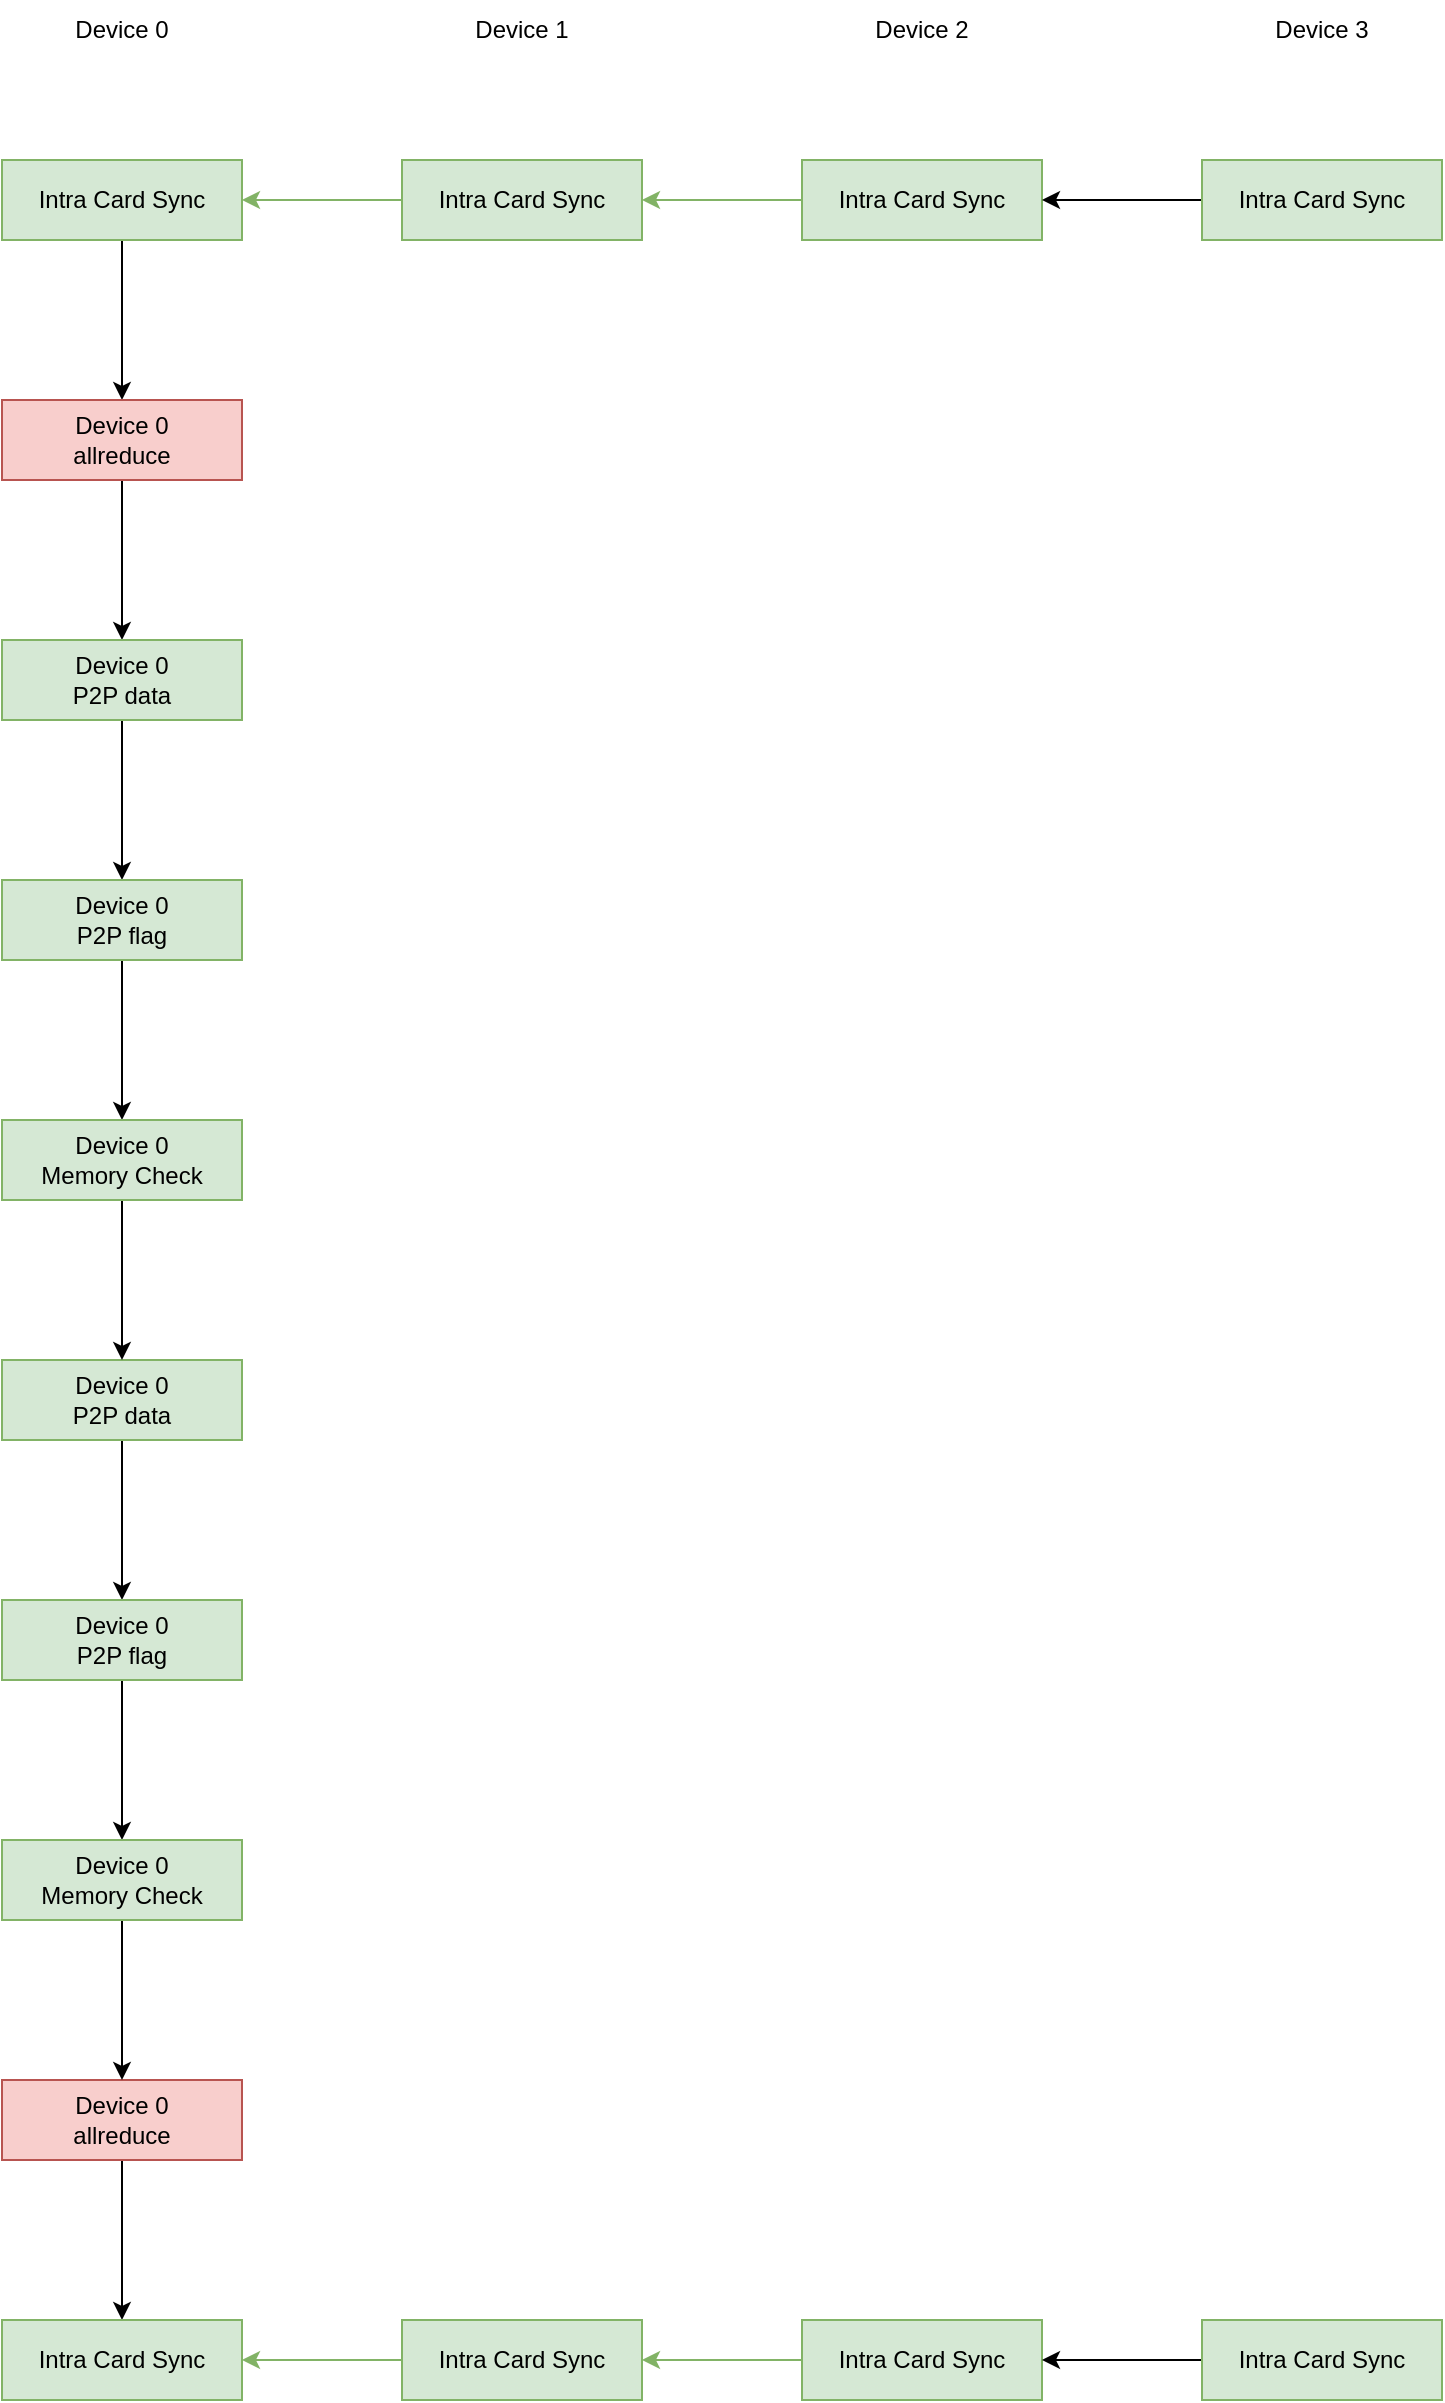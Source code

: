<mxfile version="21.6.9" type="github">
  <diagram name="Page-1" id="izLy7EPjRr3NcosqGQrw">
    <mxGraphModel dx="2074" dy="1150" grid="1" gridSize="10" guides="1" tooltips="1" connect="1" arrows="1" fold="1" page="1" pageScale="1" pageWidth="850" pageHeight="1100" math="0" shadow="0">
      <root>
        <mxCell id="0" />
        <mxCell id="1" parent="0" />
        <mxCell id="YWgQtN8wQ2q7qO5Ea54q-7" value="" style="edgeStyle=orthogonalEdgeStyle;rounded=0;orthogonalLoop=1;jettySize=auto;html=1;" edge="1" parent="1" source="YWgQtN8wQ2q7qO5Ea54q-1" target="YWgQtN8wQ2q7qO5Ea54q-2">
          <mxGeometry relative="1" as="geometry" />
        </mxCell>
        <mxCell id="YWgQtN8wQ2q7qO5Ea54q-1" value="Intra Card Sync" style="rounded=0;whiteSpace=wrap;html=1;fillColor=#d5e8d4;strokeColor=#82b366;" vertex="1" parent="1">
          <mxGeometry x="120" y="200" width="120" height="40" as="geometry" />
        </mxCell>
        <mxCell id="YWgQtN8wQ2q7qO5Ea54q-8" value="" style="edgeStyle=orthogonalEdgeStyle;rounded=0;orthogonalLoop=1;jettySize=auto;html=1;" edge="1" parent="1" source="YWgQtN8wQ2q7qO5Ea54q-2" target="YWgQtN8wQ2q7qO5Ea54q-3">
          <mxGeometry relative="1" as="geometry" />
        </mxCell>
        <mxCell id="YWgQtN8wQ2q7qO5Ea54q-2" value="Device 0&lt;br&gt;allreduce" style="rounded=0;whiteSpace=wrap;html=1;fillColor=#f8cecc;strokeColor=#b85450;" vertex="1" parent="1">
          <mxGeometry x="120" y="320" width="120" height="40" as="geometry" />
        </mxCell>
        <mxCell id="YWgQtN8wQ2q7qO5Ea54q-9" value="" style="edgeStyle=orthogonalEdgeStyle;rounded=0;orthogonalLoop=1;jettySize=auto;html=1;" edge="1" parent="1" source="YWgQtN8wQ2q7qO5Ea54q-3" target="YWgQtN8wQ2q7qO5Ea54q-4">
          <mxGeometry relative="1" as="geometry" />
        </mxCell>
        <mxCell id="YWgQtN8wQ2q7qO5Ea54q-3" value="Device 0&lt;br&gt;P2P data" style="rounded=0;whiteSpace=wrap;html=1;fillColor=#d5e8d4;strokeColor=#82b366;" vertex="1" parent="1">
          <mxGeometry x="120" y="440" width="120" height="40" as="geometry" />
        </mxCell>
        <mxCell id="YWgQtN8wQ2q7qO5Ea54q-21" value="" style="edgeStyle=orthogonalEdgeStyle;rounded=0;orthogonalLoop=1;jettySize=auto;html=1;" edge="1" parent="1" source="YWgQtN8wQ2q7qO5Ea54q-4" target="YWgQtN8wQ2q7qO5Ea54q-20">
          <mxGeometry relative="1" as="geometry" />
        </mxCell>
        <mxCell id="YWgQtN8wQ2q7qO5Ea54q-4" value="Device 0&lt;br style=&quot;border-color: var(--border-color);&quot;&gt;P2P flag" style="rounded=0;whiteSpace=wrap;html=1;fillColor=#d5e8d4;strokeColor=#82b366;" vertex="1" parent="1">
          <mxGeometry x="120" y="560" width="120" height="40" as="geometry" />
        </mxCell>
        <mxCell id="YWgQtN8wQ2q7qO5Ea54q-11" value="" style="edgeStyle=orthogonalEdgeStyle;rounded=0;orthogonalLoop=1;jettySize=auto;html=1;" edge="1" parent="1" source="YWgQtN8wQ2q7qO5Ea54q-5" target="YWgQtN8wQ2q7qO5Ea54q-6">
          <mxGeometry relative="1" as="geometry" />
        </mxCell>
        <mxCell id="YWgQtN8wQ2q7qO5Ea54q-5" value="Device 0&lt;br style=&quot;border-color: var(--border-color);&quot;&gt;P2P data" style="rounded=0;whiteSpace=wrap;html=1;fillColor=#d5e8d4;strokeColor=#82b366;" vertex="1" parent="1">
          <mxGeometry x="120" y="800" width="120" height="40" as="geometry" />
        </mxCell>
        <mxCell id="YWgQtN8wQ2q7qO5Ea54q-13" value="" style="edgeStyle=orthogonalEdgeStyle;rounded=0;orthogonalLoop=1;jettySize=auto;html=1;" edge="1" parent="1" source="YWgQtN8wQ2q7qO5Ea54q-6">
          <mxGeometry relative="1" as="geometry">
            <mxPoint x="180" y="1040" as="targetPoint" />
          </mxGeometry>
        </mxCell>
        <mxCell id="YWgQtN8wQ2q7qO5Ea54q-6" value="Device 0&lt;br style=&quot;border-color: var(--border-color);&quot;&gt;P2P flag" style="rounded=0;whiteSpace=wrap;html=1;fillColor=#d5e8d4;strokeColor=#82b366;" vertex="1" parent="1">
          <mxGeometry x="120" y="920" width="120" height="40" as="geometry" />
        </mxCell>
        <mxCell id="YWgQtN8wQ2q7qO5Ea54q-18" value="" style="edgeStyle=orthogonalEdgeStyle;rounded=0;orthogonalLoop=1;jettySize=auto;html=1;fillColor=#d5e8d4;strokeColor=#82b366;" edge="1" parent="1" source="YWgQtN8wQ2q7qO5Ea54q-14" target="YWgQtN8wQ2q7qO5Ea54q-1">
          <mxGeometry relative="1" as="geometry" />
        </mxCell>
        <mxCell id="YWgQtN8wQ2q7qO5Ea54q-14" value="Intra Card Sync" style="rounded=0;whiteSpace=wrap;html=1;fillColor=#d5e8d4;strokeColor=#82b366;" vertex="1" parent="1">
          <mxGeometry x="320" y="200" width="120" height="40" as="geometry" />
        </mxCell>
        <mxCell id="YWgQtN8wQ2q7qO5Ea54q-19" value="" style="edgeStyle=orthogonalEdgeStyle;rounded=0;orthogonalLoop=1;jettySize=auto;html=1;fillColor=#d5e8d4;strokeColor=#82b366;" edge="1" parent="1" source="YWgQtN8wQ2q7qO5Ea54q-15" target="YWgQtN8wQ2q7qO5Ea54q-14">
          <mxGeometry relative="1" as="geometry" />
        </mxCell>
        <mxCell id="YWgQtN8wQ2q7qO5Ea54q-15" value="Intra Card Sync" style="rounded=0;whiteSpace=wrap;html=1;fillColor=#d5e8d4;strokeColor=#82b366;" vertex="1" parent="1">
          <mxGeometry x="520" y="200" width="120" height="40" as="geometry" />
        </mxCell>
        <mxCell id="YWgQtN8wQ2q7qO5Ea54q-22" value="" style="edgeStyle=orthogonalEdgeStyle;rounded=0;orthogonalLoop=1;jettySize=auto;html=1;" edge="1" parent="1" source="YWgQtN8wQ2q7qO5Ea54q-20" target="YWgQtN8wQ2q7qO5Ea54q-5">
          <mxGeometry relative="1" as="geometry" />
        </mxCell>
        <mxCell id="YWgQtN8wQ2q7qO5Ea54q-20" value="Device 0&lt;br&gt;Memory Check" style="rounded=0;whiteSpace=wrap;html=1;fillColor=#d5e8d4;strokeColor=#82b366;" vertex="1" parent="1">
          <mxGeometry x="120" y="680" width="120" height="40" as="geometry" />
        </mxCell>
        <mxCell id="YWgQtN8wQ2q7qO5Ea54q-31" value="" style="edgeStyle=orthogonalEdgeStyle;rounded=0;orthogonalLoop=1;jettySize=auto;html=1;" edge="1" parent="1" source="YWgQtN8wQ2q7qO5Ea54q-32" target="YWgQtN8wQ2q7qO5Ea54q-33">
          <mxGeometry relative="1" as="geometry" />
        </mxCell>
        <mxCell id="YWgQtN8wQ2q7qO5Ea54q-32" value="Device 0&lt;br&gt;allreduce" style="rounded=0;whiteSpace=wrap;html=1;fillColor=#f8cecc;strokeColor=#b85450;" vertex="1" parent="1">
          <mxGeometry x="120" y="1160" width="120" height="40" as="geometry" />
        </mxCell>
        <mxCell id="YWgQtN8wQ2q7qO5Ea54q-33" value="Intra Card Sync" style="rounded=0;whiteSpace=wrap;html=1;fillColor=#d5e8d4;strokeColor=#82b366;" vertex="1" parent="1">
          <mxGeometry x="120" y="1280" width="120" height="40" as="geometry" />
        </mxCell>
        <mxCell id="YWgQtN8wQ2q7qO5Ea54q-34" value="" style="edgeStyle=orthogonalEdgeStyle;rounded=0;orthogonalLoop=1;jettySize=auto;html=1;fillColor=#d5e8d4;strokeColor=#82b366;" edge="1" parent="1" source="YWgQtN8wQ2q7qO5Ea54q-35" target="YWgQtN8wQ2q7qO5Ea54q-33">
          <mxGeometry relative="1" as="geometry" />
        </mxCell>
        <mxCell id="YWgQtN8wQ2q7qO5Ea54q-35" value="Intra Card Sync" style="rounded=0;whiteSpace=wrap;html=1;fillColor=#d5e8d4;strokeColor=#82b366;" vertex="1" parent="1">
          <mxGeometry x="320" y="1280" width="120" height="40" as="geometry" />
        </mxCell>
        <mxCell id="YWgQtN8wQ2q7qO5Ea54q-36" value="" style="edgeStyle=orthogonalEdgeStyle;rounded=0;orthogonalLoop=1;jettySize=auto;html=1;fillColor=#d5e8d4;strokeColor=#82b366;" edge="1" parent="1" source="YWgQtN8wQ2q7qO5Ea54q-37" target="YWgQtN8wQ2q7qO5Ea54q-35">
          <mxGeometry relative="1" as="geometry" />
        </mxCell>
        <mxCell id="YWgQtN8wQ2q7qO5Ea54q-37" value="Intra Card Sync" style="rounded=0;whiteSpace=wrap;html=1;fillColor=#d5e8d4;strokeColor=#82b366;" vertex="1" parent="1">
          <mxGeometry x="520" y="1280" width="120" height="40" as="geometry" />
        </mxCell>
        <mxCell id="YWgQtN8wQ2q7qO5Ea54q-41" value="" style="edgeStyle=orthogonalEdgeStyle;rounded=0;orthogonalLoop=1;jettySize=auto;html=1;" edge="1" parent="1" source="YWgQtN8wQ2q7qO5Ea54q-40" target="YWgQtN8wQ2q7qO5Ea54q-32">
          <mxGeometry relative="1" as="geometry" />
        </mxCell>
        <mxCell id="YWgQtN8wQ2q7qO5Ea54q-40" value="Device 0&lt;br&gt;Memory Check" style="rounded=0;whiteSpace=wrap;html=1;fillColor=#d5e8d4;strokeColor=#82b366;" vertex="1" parent="1">
          <mxGeometry x="120" y="1040" width="120" height="40" as="geometry" />
        </mxCell>
        <mxCell id="YWgQtN8wQ2q7qO5Ea54q-43" value="" style="edgeStyle=orthogonalEdgeStyle;rounded=0;orthogonalLoop=1;jettySize=auto;html=1;" edge="1" parent="1" source="YWgQtN8wQ2q7qO5Ea54q-42" target="YWgQtN8wQ2q7qO5Ea54q-15">
          <mxGeometry relative="1" as="geometry" />
        </mxCell>
        <mxCell id="YWgQtN8wQ2q7qO5Ea54q-42" value="Intra Card Sync" style="rounded=0;whiteSpace=wrap;html=1;fillColor=#d5e8d4;strokeColor=#82b366;" vertex="1" parent="1">
          <mxGeometry x="720" y="200" width="120" height="40" as="geometry" />
        </mxCell>
        <mxCell id="YWgQtN8wQ2q7qO5Ea54q-45" value="" style="edgeStyle=orthogonalEdgeStyle;rounded=0;orthogonalLoop=1;jettySize=auto;html=1;" edge="1" parent="1" source="YWgQtN8wQ2q7qO5Ea54q-44" target="YWgQtN8wQ2q7qO5Ea54q-37">
          <mxGeometry relative="1" as="geometry" />
        </mxCell>
        <mxCell id="YWgQtN8wQ2q7qO5Ea54q-44" value="Intra Card Sync" style="rounded=0;whiteSpace=wrap;html=1;fillColor=#d5e8d4;strokeColor=#82b366;" vertex="1" parent="1">
          <mxGeometry x="720" y="1280" width="120" height="40" as="geometry" />
        </mxCell>
        <mxCell id="YWgQtN8wQ2q7qO5Ea54q-47" value="Device 0" style="text;html=1;strokeColor=none;fillColor=none;align=center;verticalAlign=middle;whiteSpace=wrap;rounded=0;" vertex="1" parent="1">
          <mxGeometry x="150" y="120" width="60" height="30" as="geometry" />
        </mxCell>
        <mxCell id="YWgQtN8wQ2q7qO5Ea54q-48" value="Device 1" style="text;html=1;strokeColor=none;fillColor=none;align=center;verticalAlign=middle;whiteSpace=wrap;rounded=0;" vertex="1" parent="1">
          <mxGeometry x="350" y="120" width="60" height="30" as="geometry" />
        </mxCell>
        <mxCell id="YWgQtN8wQ2q7qO5Ea54q-49" value="Device 2" style="text;html=1;strokeColor=none;fillColor=none;align=center;verticalAlign=middle;whiteSpace=wrap;rounded=0;" vertex="1" parent="1">
          <mxGeometry x="550" y="120" width="60" height="30" as="geometry" />
        </mxCell>
        <mxCell id="YWgQtN8wQ2q7qO5Ea54q-50" value="Device 3" style="text;html=1;strokeColor=none;fillColor=none;align=center;verticalAlign=middle;whiteSpace=wrap;rounded=0;" vertex="1" parent="1">
          <mxGeometry x="750" y="120" width="60" height="30" as="geometry" />
        </mxCell>
      </root>
    </mxGraphModel>
  </diagram>
</mxfile>
